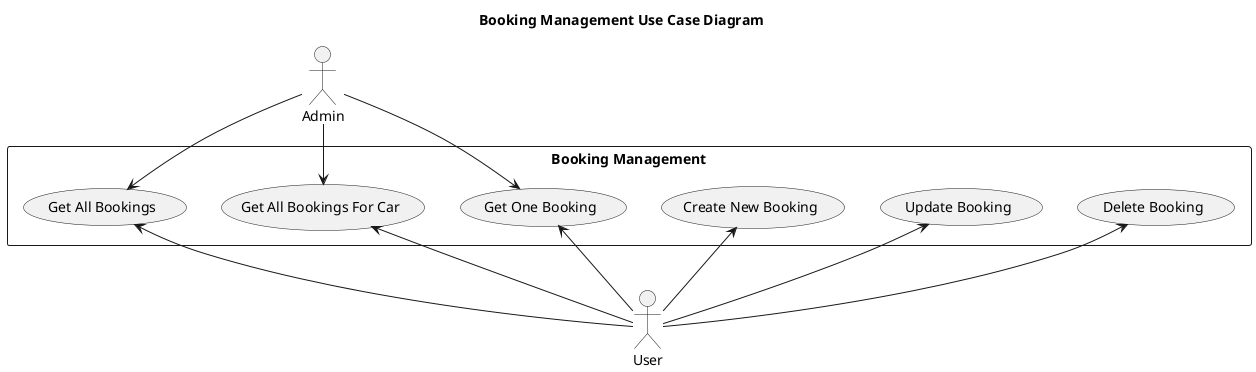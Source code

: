 @startuml Booking Management Use Case Diagram

title "Booking Management Use Case Diagram"

actor "User" as user
actor "Admin" as admin

rectangle "Booking Management" {
    usecase "Get All Bookings" as UC_GetAllBookings
    usecase "Get All Bookings For Car" as UC_GetBookingsForCar
    usecase "Get One Booking" as UC_GetOneBooking
    usecase "Create New Booking" as UC_CreateBooking
    usecase "Update Booking" as UC_UpdateBooking
    usecase "Delete Booking" as UC_DeleteBooking
}

user -up-> UC_GetAllBookings
user -up-> UC_GetBookingsForCar
user -up-> UC_GetOneBooking
user -up-> UC_CreateBooking
user -up-> UC_UpdateBooking
user -up-> UC_DeleteBooking

admin -down-> UC_GetAllBookings
admin -down-> UC_GetBookingsForCar
admin -down-> UC_GetOneBooking

@enduml